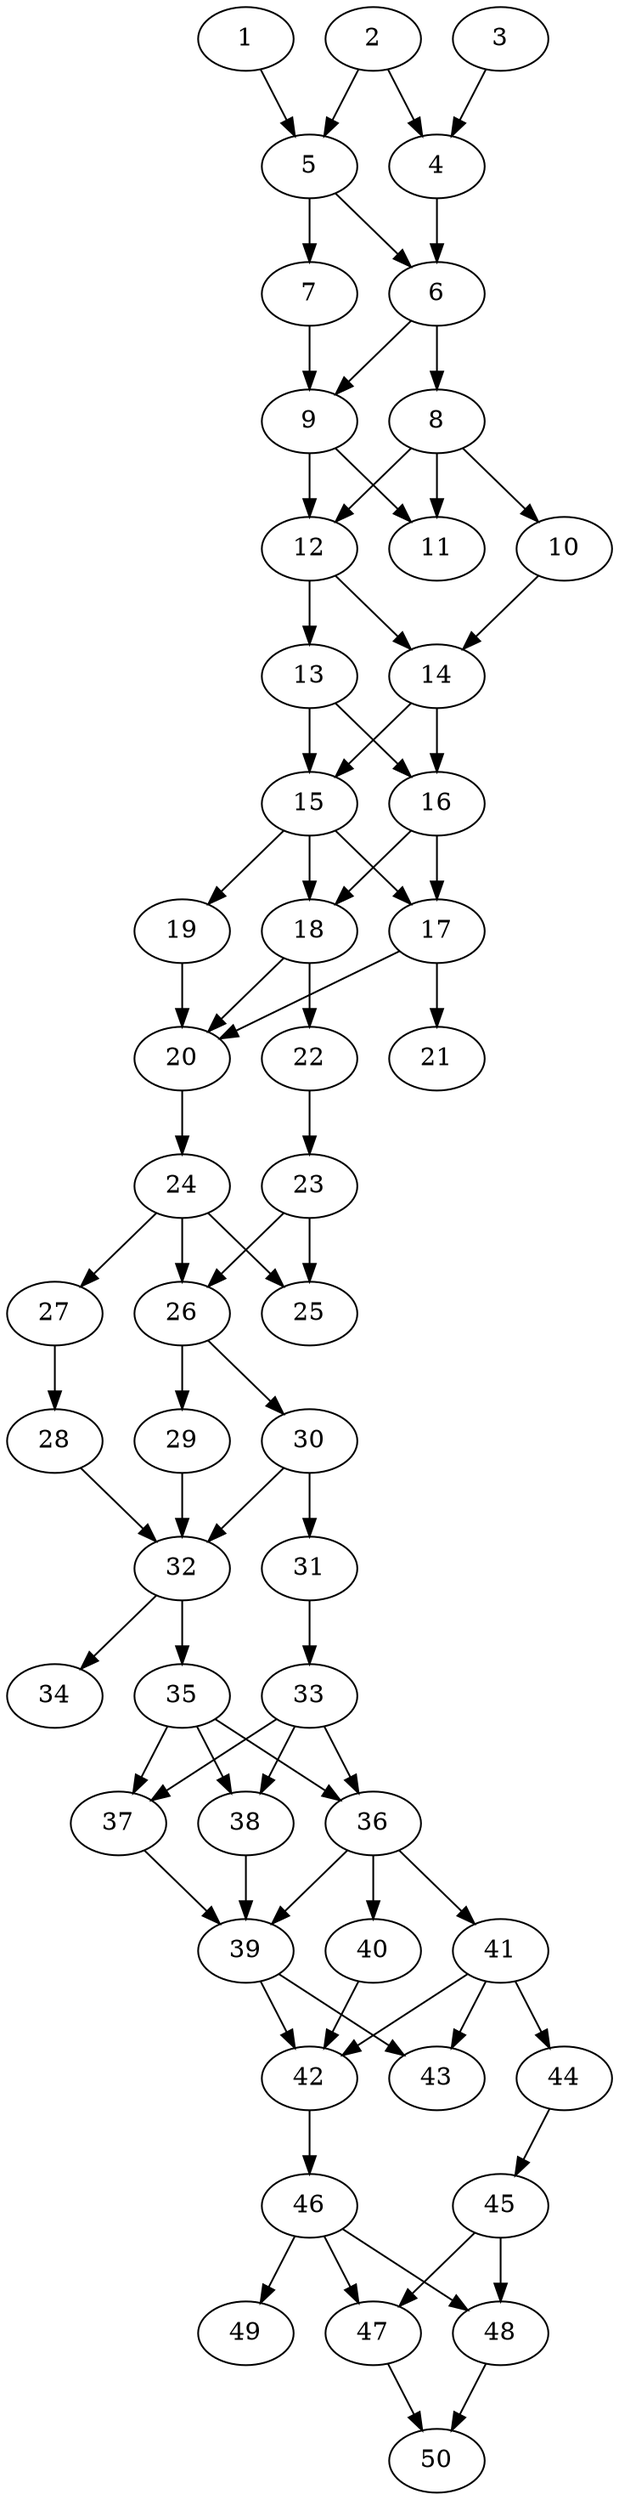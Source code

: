 // DAG automatically generated by daggen at Thu Oct  3 14:07:57 2019
// ./daggen --dot -n 50 --ccr 0.4 --fat 0.3 --regular 0.7 --density 0.7 --mindata 5242880 --maxdata 52428800 
digraph G {
  1 [size="56680960", alpha="0.13", expect_size="22672384"] 
  1 -> 5 [size ="22672384"]
  2 [size="17090560", alpha="0.03", expect_size="6836224"] 
  2 -> 4 [size ="6836224"]
  2 -> 5 [size ="6836224"]
  3 [size="99816960", alpha="0.14", expect_size="39926784"] 
  3 -> 4 [size ="39926784"]
  4 [size="54609920", alpha="0.06", expect_size="21843968"] 
  4 -> 6 [size ="21843968"]
  5 [size="111511040", alpha="0.13", expect_size="44604416"] 
  5 -> 6 [size ="44604416"]
  5 -> 7 [size ="44604416"]
  6 [size="70622720", alpha="0.00", expect_size="28249088"] 
  6 -> 8 [size ="28249088"]
  6 -> 9 [size ="28249088"]
  7 [size="56238080", alpha="0.08", expect_size="22495232"] 
  7 -> 9 [size ="22495232"]
  8 [size="18652160", alpha="0.09", expect_size="7460864"] 
  8 -> 10 [size ="7460864"]
  8 -> 11 [size ="7460864"]
  8 -> 12 [size ="7460864"]
  9 [size="16857600", alpha="0.06", expect_size="6743040"] 
  9 -> 11 [size ="6743040"]
  9 -> 12 [size ="6743040"]
  10 [size="109496320", alpha="0.17", expect_size="43798528"] 
  10 -> 14 [size ="43798528"]
  11 [size="124326400", alpha="0.12", expect_size="49730560"] 
  12 [size="82470400", alpha="0.02", expect_size="32988160"] 
  12 -> 13 [size ="32988160"]
  12 -> 14 [size ="32988160"]
  13 [size="100336640", alpha="0.16", expect_size="40134656"] 
  13 -> 15 [size ="40134656"]
  13 -> 16 [size ="40134656"]
  14 [size="66350080", alpha="0.10", expect_size="26540032"] 
  14 -> 15 [size ="26540032"]
  14 -> 16 [size ="26540032"]
  15 [size="102625280", alpha="0.05", expect_size="41050112"] 
  15 -> 17 [size ="41050112"]
  15 -> 18 [size ="41050112"]
  15 -> 19 [size ="41050112"]
  16 [size="59064320", alpha="0.10", expect_size="23625728"] 
  16 -> 17 [size ="23625728"]
  16 -> 18 [size ="23625728"]
  17 [size="60311040", alpha="0.12", expect_size="24124416"] 
  17 -> 20 [size ="24124416"]
  17 -> 21 [size ="24124416"]
  18 [size="107880960", alpha="0.09", expect_size="43152384"] 
  18 -> 20 [size ="43152384"]
  18 -> 22 [size ="43152384"]
  19 [size="41085440", alpha="0.17", expect_size="16434176"] 
  19 -> 20 [size ="16434176"]
  20 [size="75112960", alpha="0.08", expect_size="30045184"] 
  20 -> 24 [size ="30045184"]
  21 [size="58800640", alpha="0.06", expect_size="23520256"] 
  22 [size="128171520", alpha="0.04", expect_size="51268608"] 
  22 -> 23 [size ="51268608"]
  23 [size="24296960", alpha="0.18", expect_size="9718784"] 
  23 -> 25 [size ="9718784"]
  23 -> 26 [size ="9718784"]
  24 [size="119393280", alpha="0.18", expect_size="47757312"] 
  24 -> 25 [size ="47757312"]
  24 -> 26 [size ="47757312"]
  24 -> 27 [size ="47757312"]
  25 [size="62679040", alpha="0.15", expect_size="25071616"] 
  26 [size="94976000", alpha="0.02", expect_size="37990400"] 
  26 -> 29 [size ="37990400"]
  26 -> 30 [size ="37990400"]
  27 [size="38471680", alpha="0.16", expect_size="15388672"] 
  27 -> 28 [size ="15388672"]
  28 [size="108756480", alpha="0.11", expect_size="43502592"] 
  28 -> 32 [size ="43502592"]
  29 [size="41320960", alpha="0.07", expect_size="16528384"] 
  29 -> 32 [size ="16528384"]
  30 [size="24593920", alpha="0.19", expect_size="9837568"] 
  30 -> 31 [size ="9837568"]
  30 -> 32 [size ="9837568"]
  31 [size="70330880", alpha="0.10", expect_size="28132352"] 
  31 -> 33 [size ="28132352"]
  32 [size="104138240", alpha="0.13", expect_size="41655296"] 
  32 -> 34 [size ="41655296"]
  32 -> 35 [size ="41655296"]
  33 [size="129999360", alpha="0.10", expect_size="51999744"] 
  33 -> 36 [size ="51999744"]
  33 -> 37 [size ="51999744"]
  33 -> 38 [size ="51999744"]
  34 [size="116666880", alpha="0.17", expect_size="46666752"] 
  35 [size="105638400", alpha="0.18", expect_size="42255360"] 
  35 -> 36 [size ="42255360"]
  35 -> 37 [size ="42255360"]
  35 -> 38 [size ="42255360"]
  36 [size="77363200", alpha="0.08", expect_size="30945280"] 
  36 -> 39 [size ="30945280"]
  36 -> 40 [size ="30945280"]
  36 -> 41 [size ="30945280"]
  37 [size="89351680", alpha="0.05", expect_size="35740672"] 
  37 -> 39 [size ="35740672"]
  38 [size="66772480", alpha="0.19", expect_size="26708992"] 
  38 -> 39 [size ="26708992"]
  39 [size="15173120", alpha="0.17", expect_size="6069248"] 
  39 -> 42 [size ="6069248"]
  39 -> 43 [size ="6069248"]
  40 [size="56266240", alpha="0.06", expect_size="22506496"] 
  40 -> 42 [size ="22506496"]
  41 [size="50516480", alpha="0.02", expect_size="20206592"] 
  41 -> 42 [size ="20206592"]
  41 -> 43 [size ="20206592"]
  41 -> 44 [size ="20206592"]
  42 [size="109140480", alpha="0.18", expect_size="43656192"] 
  42 -> 46 [size ="43656192"]
  43 [size="65576960", alpha="0.16", expect_size="26230784"] 
  44 [size="125020160", alpha="0.12", expect_size="50008064"] 
  44 -> 45 [size ="50008064"]
  45 [size="104783360", alpha="0.17", expect_size="41913344"] 
  45 -> 47 [size ="41913344"]
  45 -> 48 [size ="41913344"]
  46 [size="94387200", alpha="0.15", expect_size="37754880"] 
  46 -> 47 [size ="37754880"]
  46 -> 48 [size ="37754880"]
  46 -> 49 [size ="37754880"]
  47 [size="21821440", alpha="0.17", expect_size="8728576"] 
  47 -> 50 [size ="8728576"]
  48 [size="52259840", alpha="0.16", expect_size="20903936"] 
  48 -> 50 [size ="20903936"]
  49 [size="44544000", alpha="0.20", expect_size="17817600"] 
  50 [size="26657280", alpha="0.05", expect_size="10662912"] 
}
